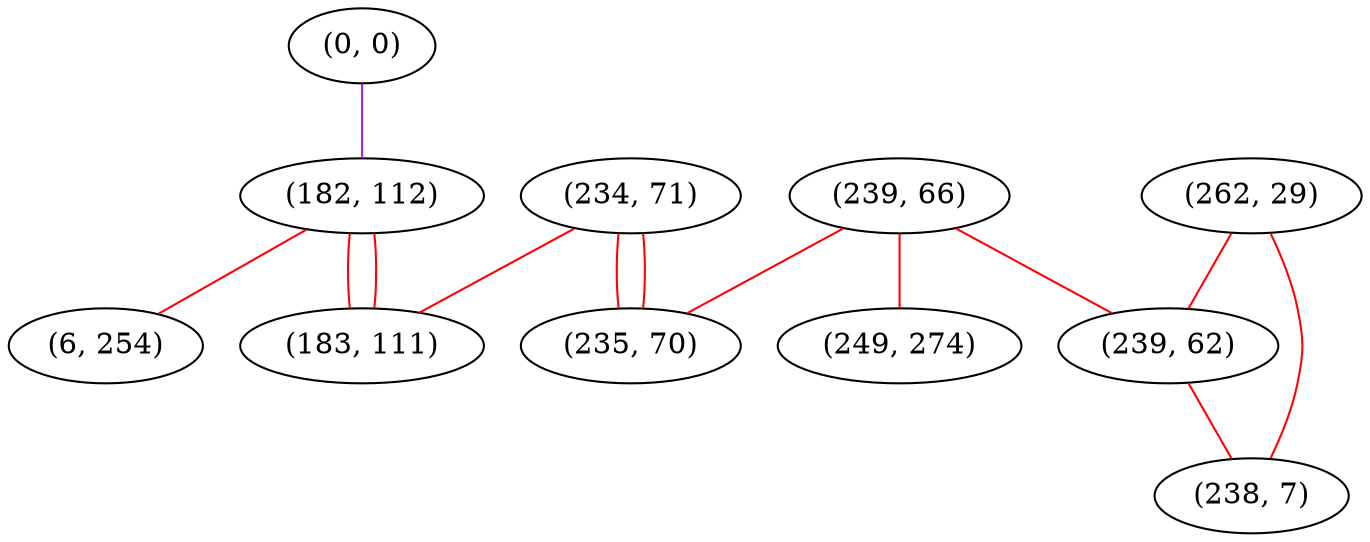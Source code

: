 graph "" {
"(0, 0)";
"(262, 29)";
"(239, 66)";
"(234, 71)";
"(239, 62)";
"(238, 7)";
"(182, 112)";
"(6, 254)";
"(249, 274)";
"(183, 111)";
"(235, 70)";
"(0, 0)" -- "(182, 112)"  [color=purple, key=0, weight=4];
"(262, 29)" -- "(239, 62)"  [color=red, key=0, weight=1];
"(262, 29)" -- "(238, 7)"  [color=red, key=0, weight=1];
"(239, 66)" -- "(249, 274)"  [color=red, key=0, weight=1];
"(239, 66)" -- "(239, 62)"  [color=red, key=0, weight=1];
"(239, 66)" -- "(235, 70)"  [color=red, key=0, weight=1];
"(234, 71)" -- "(183, 111)"  [color=red, key=0, weight=1];
"(234, 71)" -- "(235, 70)"  [color=red, key=0, weight=1];
"(234, 71)" -- "(235, 70)"  [color=red, key=1, weight=1];
"(239, 62)" -- "(238, 7)"  [color=red, key=0, weight=1];
"(182, 112)" -- "(183, 111)"  [color=red, key=0, weight=1];
"(182, 112)" -- "(183, 111)"  [color=red, key=1, weight=1];
"(182, 112)" -- "(6, 254)"  [color=red, key=0, weight=1];
}
